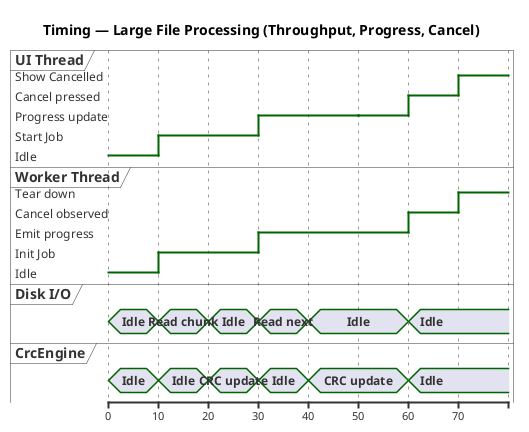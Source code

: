 @startuml Timing
title Timing — Large File Processing (Throughput, Progress, Cancel)

robust "UI Thread" as UI
robust "Worker Thread" as W
concise "Disk I/O" as IO
concise "CrcEngine" as CE

@0
UI is Idle
W is Idle
IO is Idle
CE is Idle

@10
UI is "Start Job"
W is "Init Job"
IO is "Read chunk"
CE is Idle

@20
IO is Idle
CE is "CRC update"

@30
UI is "Progress update"
W is "Emit progress"
IO is "Read next"
CE is Idle

@40
IO is Idle
CE is "CRC update"

@50
UI is "Progress update"

@60
UI is "Cancel pressed"
W is "Cancel observed"
IO is Idle
CE is Idle

@70
W is "Tear down"
UI is "Show Cancelled"

@enduml